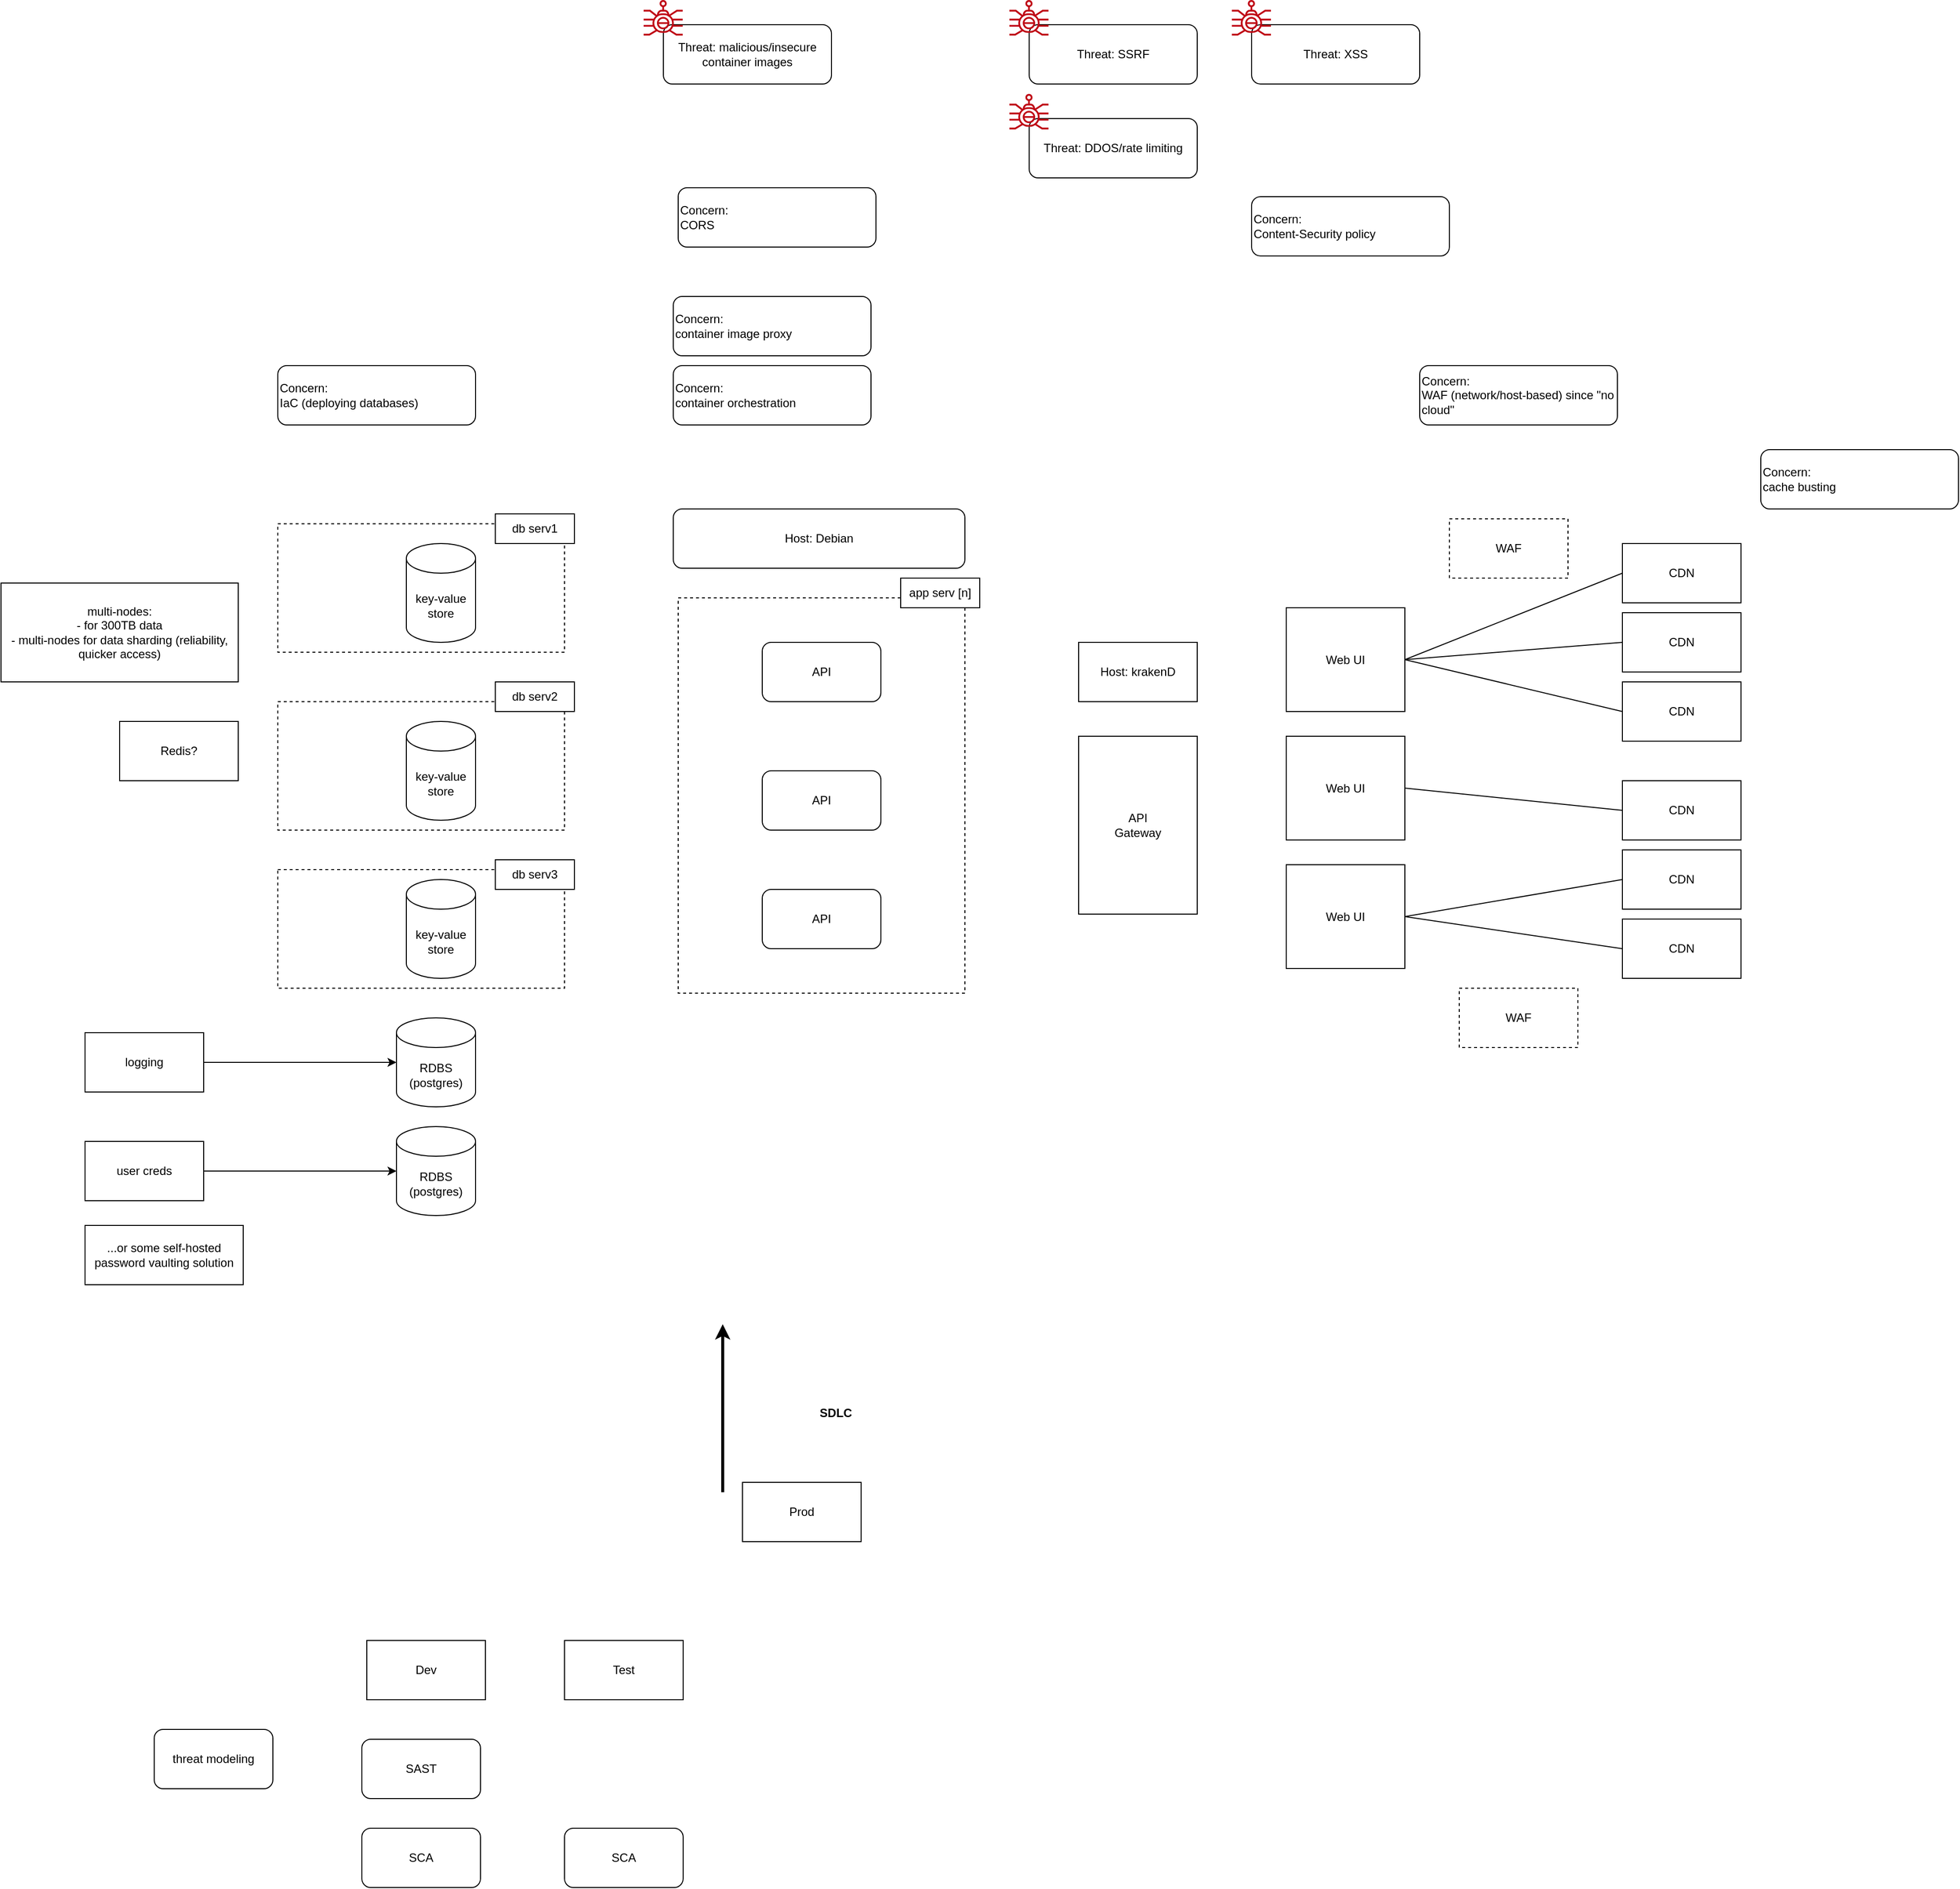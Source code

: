 <mxfile>
    <diagram id="99oPlt2z29j_kFsxYzRW" name="Page-1">
        <mxGraphModel dx="2561" dy="1539" grid="1" gridSize="10" guides="1" tooltips="1" connect="1" arrows="1" fold="1" page="0" pageScale="1" pageWidth="850" pageHeight="1100" math="0" shadow="0">
            <root>
                <mxCell id="0"/>
                <mxCell id="1" parent="0"/>
                <mxCell id="2" value="API" style="rounded=1;whiteSpace=wrap;html=1;" parent="1" vertex="1">
                    <mxGeometry x="120" y="480" width="120" height="60" as="geometry"/>
                </mxCell>
                <mxCell id="3" value="API" style="rounded=1;whiteSpace=wrap;html=1;" parent="1" vertex="1">
                    <mxGeometry x="120" y="610" width="120" height="60" as="geometry"/>
                </mxCell>
                <mxCell id="4" value="API" style="rounded=1;whiteSpace=wrap;html=1;" parent="1" vertex="1">
                    <mxGeometry x="120" y="730" width="120" height="60" as="geometry"/>
                </mxCell>
                <mxCell id="5" value="" style="rounded=0;whiteSpace=wrap;html=1;dashed=1;fillColor=none;" parent="1" vertex="1">
                    <mxGeometry x="35" y="435" width="290" height="400" as="geometry"/>
                </mxCell>
                <mxCell id="6" value="app serv [n]" style="rounded=0;whiteSpace=wrap;html=1;" parent="1" vertex="1">
                    <mxGeometry x="260" y="415" width="80" height="30" as="geometry"/>
                </mxCell>
                <mxCell id="7" value="Host: Debian" style="rounded=1;whiteSpace=wrap;html=1;" parent="1" vertex="1">
                    <mxGeometry x="30" y="345" width="295" height="60" as="geometry"/>
                </mxCell>
                <mxCell id="8" value="&lt;div&gt;API &lt;br&gt;&lt;/div&gt;&lt;div&gt;Gateway&lt;br&gt;&lt;/div&gt;" style="rounded=0;whiteSpace=wrap;html=1;" parent="1" vertex="1">
                    <mxGeometry x="440" y="575" width="120" height="180" as="geometry"/>
                </mxCell>
                <mxCell id="9" value="" style="rounded=0;whiteSpace=wrap;html=1;dashed=1;fillColor=none;" parent="1" vertex="1">
                    <mxGeometry x="-370" y="540" width="290" height="130" as="geometry"/>
                </mxCell>
                <mxCell id="10" value="&lt;div&gt;key-value&lt;/div&gt;&lt;div&gt;store&lt;br&gt;&lt;/div&gt;" style="shape=cylinder3;whiteSpace=wrap;html=1;boundedLbl=1;backgroundOutline=1;size=15;" parent="1" vertex="1">
                    <mxGeometry x="-240" y="560" width="70" height="100" as="geometry"/>
                </mxCell>
                <mxCell id="11" value="Redis?" style="rounded=0;whiteSpace=wrap;html=1;" parent="1" vertex="1">
                    <mxGeometry x="-530" y="560" width="120" height="60" as="geometry"/>
                </mxCell>
                <mxCell id="12" value="&lt;div&gt;key-value&lt;/div&gt;&lt;div&gt;store&lt;br&gt;&lt;/div&gt;" style="shape=cylinder3;whiteSpace=wrap;html=1;boundedLbl=1;backgroundOutline=1;size=15;" parent="1" vertex="1">
                    <mxGeometry x="-240" y="720" width="70" height="100" as="geometry"/>
                </mxCell>
                <mxCell id="13" value="&lt;div&gt;key-value&lt;/div&gt;&lt;div&gt;store&lt;br&gt;&lt;/div&gt;" style="shape=cylinder3;whiteSpace=wrap;html=1;boundedLbl=1;backgroundOutline=1;size=15;" parent="1" vertex="1">
                    <mxGeometry x="-240" y="380" width="70" height="100" as="geometry"/>
                </mxCell>
                <mxCell id="14" value="&lt;div&gt;multi-nodes:&lt;/div&gt;&lt;div&gt;- for 300TB data&lt;/div&gt;&lt;div&gt;- multi-nodes for data sharding (reliability, quicker access)&lt;br&gt;&lt;/div&gt;" style="rounded=0;whiteSpace=wrap;html=1;" parent="1" vertex="1">
                    <mxGeometry x="-650" y="420" width="240" height="100" as="geometry"/>
                </mxCell>
                <mxCell id="15" value="" style="rounded=0;whiteSpace=wrap;html=1;dashed=1;fillColor=none;" parent="1" vertex="1">
                    <mxGeometry x="-370" y="360" width="290" height="130" as="geometry"/>
                </mxCell>
                <mxCell id="16" value="" style="rounded=0;whiteSpace=wrap;html=1;dashed=1;fillColor=none;" parent="1" vertex="1">
                    <mxGeometry x="-370" y="710" width="290" height="120" as="geometry"/>
                </mxCell>
                <mxCell id="17" value="db serv1" style="rounded=0;whiteSpace=wrap;html=1;" parent="1" vertex="1">
                    <mxGeometry x="-150" y="350" width="80" height="30" as="geometry"/>
                </mxCell>
                <mxCell id="18" value="db serv2" style="rounded=0;whiteSpace=wrap;html=1;" parent="1" vertex="1">
                    <mxGeometry x="-150" y="520" width="80" height="30" as="geometry"/>
                </mxCell>
                <mxCell id="19" value="db serv3" style="rounded=0;whiteSpace=wrap;html=1;" parent="1" vertex="1">
                    <mxGeometry x="-150" y="700" width="80" height="30" as="geometry"/>
                </mxCell>
                <mxCell id="20" value="Host: krakenD" style="rounded=0;whiteSpace=wrap;html=1;" parent="1" vertex="1">
                    <mxGeometry x="440" y="480" width="120" height="60" as="geometry"/>
                </mxCell>
                <mxCell id="21" value="RDBS&lt;br&gt;(postgres)" style="shape=cylinder3;whiteSpace=wrap;html=1;boundedLbl=1;backgroundOutline=1;size=15;" parent="1" vertex="1">
                    <mxGeometry x="-250" y="970" width="80" height="90" as="geometry"/>
                </mxCell>
                <mxCell id="22" value="user creds" style="rounded=0;whiteSpace=wrap;html=1;" parent="1" vertex="1">
                    <mxGeometry x="-565" y="985" width="120" height="60" as="geometry"/>
                </mxCell>
                <mxCell id="23" value="" style="endArrow=classic;html=1;exitX=1;exitY=0.5;exitDx=0;exitDy=0;entryX=0;entryY=0.5;entryDx=0;entryDy=0;entryPerimeter=0;" parent="1" source="22" target="21" edge="1">
                    <mxGeometry width="50" height="50" relative="1" as="geometry">
                        <mxPoint x="-365" y="1040" as="sourcePoint"/>
                        <mxPoint x="-315" y="990" as="targetPoint"/>
                    </mxGeometry>
                </mxCell>
                <mxCell id="24" value="...or some self-hosted&lt;br&gt;password vaulting solution" style="rounded=0;whiteSpace=wrap;html=1;" parent="1" vertex="1">
                    <mxGeometry x="-565" y="1070" width="160" height="60" as="geometry"/>
                </mxCell>
                <mxCell id="26" value="Concern:&lt;br&gt;container orchestration" style="rounded=1;whiteSpace=wrap;html=1;align=left;" parent="1" vertex="1">
                    <mxGeometry x="30" y="200" width="200" height="60" as="geometry"/>
                </mxCell>
                <mxCell id="27" value="Concern:&lt;br&gt;IaC (deploying databases)" style="rounded=1;whiteSpace=wrap;html=1;align=left;" parent="1" vertex="1">
                    <mxGeometry x="-370" y="200" width="200" height="60" as="geometry"/>
                </mxCell>
                <mxCell id="28" value="Concern:&lt;br&gt;container image proxy" style="rounded=1;whiteSpace=wrap;html=1;align=left;" parent="1" vertex="1">
                    <mxGeometry x="30" y="130" width="200" height="60" as="geometry"/>
                </mxCell>
                <mxCell id="29" value="" style="endArrow=classic;html=1;strokeWidth=3;" parent="1" edge="1">
                    <mxGeometry width="50" height="50" relative="1" as="geometry">
                        <mxPoint x="80" y="1340" as="sourcePoint"/>
                        <mxPoint x="80" y="1170" as="targetPoint"/>
                        <Array as="points">
                            <mxPoint x="80" y="1260"/>
                        </Array>
                    </mxGeometry>
                </mxCell>
                <mxCell id="30" value="&lt;b&gt;SDLC&lt;/b&gt;" style="text;html=1;strokeColor=none;fillColor=none;align=center;verticalAlign=middle;whiteSpace=wrap;rounded=0;strokeWidth=3;" parent="1" vertex="1">
                    <mxGeometry x="127.5" y="1240" width="132.5" height="40" as="geometry"/>
                </mxCell>
                <mxCell id="31" value="Dev" style="rounded=0;whiteSpace=wrap;html=1;strokeWidth=1;" parent="1" vertex="1">
                    <mxGeometry x="-280" y="1490" width="120" height="60" as="geometry"/>
                </mxCell>
                <mxCell id="32" value="Test" style="rounded=0;whiteSpace=wrap;html=1;strokeWidth=1;" parent="1" vertex="1">
                    <mxGeometry x="-80" y="1490" width="120" height="60" as="geometry"/>
                </mxCell>
                <mxCell id="33" value="Prod" style="rounded=0;whiteSpace=wrap;html=1;strokeWidth=1;" parent="1" vertex="1">
                    <mxGeometry x="100" y="1330" width="120" height="60" as="geometry"/>
                </mxCell>
                <mxCell id="34" value="threat modeling" style="rounded=1;whiteSpace=wrap;html=1;strokeWidth=1;" parent="1" vertex="1">
                    <mxGeometry x="-495" y="1580" width="120" height="60" as="geometry"/>
                </mxCell>
                <mxCell id="35" value="SAST" style="rounded=1;whiteSpace=wrap;html=1;strokeWidth=1;" parent="1" vertex="1">
                    <mxGeometry x="-285" y="1590" width="120" height="60" as="geometry"/>
                </mxCell>
                <mxCell id="36" value="SCA" style="rounded=1;whiteSpace=wrap;html=1;strokeWidth=1;" parent="1" vertex="1">
                    <mxGeometry x="-285" y="1680" width="120" height="60" as="geometry"/>
                </mxCell>
                <mxCell id="37" value="Threat: DDOS/rate limiting" style="rounded=1;whiteSpace=wrap;html=1;strokeWidth=1;" parent="1" vertex="1">
                    <mxGeometry x="390" y="-50" width="170" height="60" as="geometry"/>
                </mxCell>
                <mxCell id="38" value="" style="sketch=0;outlineConnect=0;fontColor=#232F3E;gradientColor=none;fillColor=#BF0816;strokeColor=none;dashed=0;verticalLabelPosition=bottom;verticalAlign=top;align=center;html=1;fontSize=12;fontStyle=0;aspect=fixed;pointerEvents=1;shape=mxgraph.aws4.waf_bad_bot;strokeWidth=1;" parent="1" vertex="1">
                    <mxGeometry x="370" y="-75" width="39.55" height="36" as="geometry"/>
                </mxCell>
                <mxCell id="39" value="&lt;div&gt;Web UI&lt;/div&gt;" style="rounded=0;whiteSpace=wrap;html=1;" parent="1" vertex="1">
                    <mxGeometry x="650" y="575" width="120" height="105" as="geometry"/>
                </mxCell>
                <mxCell id="40" value="Threat: SSRF" style="rounded=1;whiteSpace=wrap;html=1;strokeWidth=1;" parent="1" vertex="1">
                    <mxGeometry x="390" y="-145" width="170" height="60" as="geometry"/>
                </mxCell>
                <mxCell id="41" value="" style="sketch=0;outlineConnect=0;fontColor=#232F3E;gradientColor=none;fillColor=#BF0816;strokeColor=none;dashed=0;verticalLabelPosition=bottom;verticalAlign=top;align=center;html=1;fontSize=12;fontStyle=0;aspect=fixed;pointerEvents=1;shape=mxgraph.aws4.waf_bad_bot;strokeWidth=1;" parent="1" vertex="1">
                    <mxGeometry x="370" y="-170" width="39.55" height="36" as="geometry"/>
                </mxCell>
                <mxCell id="42" value="&lt;div&gt;Web UI&lt;/div&gt;" style="rounded=0;whiteSpace=wrap;html=1;" parent="1" vertex="1">
                    <mxGeometry x="650" y="445" width="120" height="105" as="geometry"/>
                </mxCell>
                <mxCell id="43" value="&lt;div&gt;Web UI&lt;/div&gt;" style="rounded=0;whiteSpace=wrap;html=1;" parent="1" vertex="1">
                    <mxGeometry x="650" y="705" width="120" height="105" as="geometry"/>
                </mxCell>
                <mxCell id="45" value="&lt;div&gt;CDN&lt;/div&gt;" style="rounded=0;whiteSpace=wrap;html=1;" parent="1" vertex="1">
                    <mxGeometry x="990" y="380" width="120" height="60" as="geometry"/>
                </mxCell>
                <mxCell id="46" value="&lt;div&gt;CDN&lt;/div&gt;" style="rounded=0;whiteSpace=wrap;html=1;" parent="1" vertex="1">
                    <mxGeometry x="990" y="450" width="120" height="60" as="geometry"/>
                </mxCell>
                <mxCell id="47" value="&lt;div&gt;CDN&lt;/div&gt;" style="rounded=0;whiteSpace=wrap;html=1;" parent="1" vertex="1">
                    <mxGeometry x="990" y="520" width="120" height="60" as="geometry"/>
                </mxCell>
                <mxCell id="48" value="&lt;div&gt;CDN&lt;/div&gt;" style="rounded=0;whiteSpace=wrap;html=1;" parent="1" vertex="1">
                    <mxGeometry x="990" y="620" width="120" height="60" as="geometry"/>
                </mxCell>
                <mxCell id="49" value="&lt;div&gt;CDN&lt;/div&gt;" style="rounded=0;whiteSpace=wrap;html=1;" parent="1" vertex="1">
                    <mxGeometry x="990" y="690" width="120" height="60" as="geometry"/>
                </mxCell>
                <mxCell id="50" value="&lt;div&gt;CDN&lt;/div&gt;" style="rounded=0;whiteSpace=wrap;html=1;" parent="1" vertex="1">
                    <mxGeometry x="990" y="760" width="120" height="60" as="geometry"/>
                </mxCell>
                <mxCell id="51" value="" style="endArrow=none;html=1;strokeWidth=1;entryX=0;entryY=0.5;entryDx=0;entryDy=0;exitX=1;exitY=0.5;exitDx=0;exitDy=0;" parent="1" source="42" target="45" edge="1">
                    <mxGeometry width="50" height="50" relative="1" as="geometry">
                        <mxPoint x="860" y="455" as="sourcePoint"/>
                        <mxPoint x="910" y="405" as="targetPoint"/>
                    </mxGeometry>
                </mxCell>
                <mxCell id="52" value="" style="endArrow=none;html=1;strokeWidth=1;entryX=0;entryY=0.5;entryDx=0;entryDy=0;exitX=1;exitY=0.5;exitDx=0;exitDy=0;" parent="1" source="42" target="46" edge="1">
                    <mxGeometry width="50" height="50" relative="1" as="geometry">
                        <mxPoint x="620" y="400" as="sourcePoint"/>
                        <mxPoint x="670" y="350" as="targetPoint"/>
                    </mxGeometry>
                </mxCell>
                <mxCell id="53" value="" style="endArrow=none;html=1;strokeWidth=1;entryX=0;entryY=0.5;entryDx=0;entryDy=0;exitX=1;exitY=0.5;exitDx=0;exitDy=0;" parent="1" source="42" target="47" edge="1">
                    <mxGeometry width="50" height="50" relative="1" as="geometry">
                        <mxPoint x="620" y="400" as="sourcePoint"/>
                        <mxPoint x="670" y="350" as="targetPoint"/>
                    </mxGeometry>
                </mxCell>
                <mxCell id="54" value="" style="endArrow=none;html=1;strokeWidth=1;entryX=0;entryY=0.5;entryDx=0;entryDy=0;exitX=1;exitY=0.5;exitDx=0;exitDy=0;" parent="1" source="43" target="50" edge="1">
                    <mxGeometry width="50" height="50" relative="1" as="geometry">
                        <mxPoint x="620" y="400" as="sourcePoint"/>
                        <mxPoint x="670" y="350" as="targetPoint"/>
                    </mxGeometry>
                </mxCell>
                <mxCell id="55" value="" style="endArrow=none;html=1;strokeWidth=1;entryX=0;entryY=0.5;entryDx=0;entryDy=0;exitX=1;exitY=0.5;exitDx=0;exitDy=0;" parent="1" source="43" target="49" edge="1">
                    <mxGeometry width="50" height="50" relative="1" as="geometry">
                        <mxPoint x="620" y="400" as="sourcePoint"/>
                        <mxPoint x="670" y="350" as="targetPoint"/>
                    </mxGeometry>
                </mxCell>
                <mxCell id="56" value="" style="endArrow=none;html=1;strokeWidth=1;entryX=0;entryY=0.5;entryDx=0;entryDy=0;exitX=1;exitY=0.5;exitDx=0;exitDy=0;" parent="1" source="39" target="48" edge="1">
                    <mxGeometry width="50" height="50" relative="1" as="geometry">
                        <mxPoint x="620" y="400" as="sourcePoint"/>
                        <mxPoint x="670" y="350" as="targetPoint"/>
                    </mxGeometry>
                </mxCell>
                <mxCell id="57" value="Concern:&lt;br&gt;cache busting" style="rounded=1;whiteSpace=wrap;html=1;align=left;" parent="1" vertex="1">
                    <mxGeometry x="1130" y="285" width="200" height="60" as="geometry"/>
                </mxCell>
                <mxCell id="58" value="Threat: XSS" style="rounded=1;whiteSpace=wrap;html=1;strokeWidth=1;" parent="1" vertex="1">
                    <mxGeometry x="615" y="-145" width="170" height="60" as="geometry"/>
                </mxCell>
                <mxCell id="59" value="" style="sketch=0;outlineConnect=0;fontColor=#232F3E;gradientColor=none;fillColor=#BF0816;strokeColor=none;dashed=0;verticalLabelPosition=bottom;verticalAlign=top;align=center;html=1;fontSize=12;fontStyle=0;aspect=fixed;pointerEvents=1;shape=mxgraph.aws4.waf_bad_bot;strokeWidth=1;" parent="1" vertex="1">
                    <mxGeometry x="595" y="-170" width="39.55" height="36" as="geometry"/>
                </mxCell>
                <mxCell id="60" value="Threat: malicious/insecure container images" style="rounded=1;whiteSpace=wrap;html=1;strokeWidth=1;" parent="1" vertex="1">
                    <mxGeometry x="20" y="-145" width="170" height="60" as="geometry"/>
                </mxCell>
                <mxCell id="61" value="" style="sketch=0;outlineConnect=0;fontColor=#232F3E;gradientColor=none;fillColor=#BF0816;strokeColor=none;dashed=0;verticalLabelPosition=bottom;verticalAlign=top;align=center;html=1;fontSize=12;fontStyle=0;aspect=fixed;pointerEvents=1;shape=mxgraph.aws4.waf_bad_bot;strokeWidth=1;" parent="1" vertex="1">
                    <mxGeometry y="-170" width="39.55" height="36" as="geometry"/>
                </mxCell>
                <mxCell id="62" value="RDBS&lt;br&gt;(postgres)" style="shape=cylinder3;whiteSpace=wrap;html=1;boundedLbl=1;backgroundOutline=1;size=15;" parent="1" vertex="1">
                    <mxGeometry x="-250" y="860" width="80" height="90" as="geometry"/>
                </mxCell>
                <mxCell id="63" value="logging" style="rounded=0;whiteSpace=wrap;html=1;" parent="1" vertex="1">
                    <mxGeometry x="-565" y="875" width="120" height="60" as="geometry"/>
                </mxCell>
                <mxCell id="64" value="" style="endArrow=classic;html=1;exitX=1;exitY=0.5;exitDx=0;exitDy=0;entryX=0;entryY=0.5;entryDx=0;entryDy=0;entryPerimeter=0;" parent="1" source="63" target="62" edge="1">
                    <mxGeometry width="50" height="50" relative="1" as="geometry">
                        <mxPoint x="-365" y="930" as="sourcePoint"/>
                        <mxPoint x="-315" y="880" as="targetPoint"/>
                    </mxGeometry>
                </mxCell>
                <mxCell id="65" value="SCA" style="rounded=1;whiteSpace=wrap;html=1;strokeWidth=1;" parent="1" vertex="1">
                    <mxGeometry x="-80" y="1680" width="120" height="60" as="geometry"/>
                </mxCell>
                <mxCell id="66" value="Concern:&lt;br&gt;Content-Security policy" style="rounded=1;whiteSpace=wrap;html=1;align=left;" parent="1" vertex="1">
                    <mxGeometry x="615" y="29" width="200" height="60" as="geometry"/>
                </mxCell>
                <mxCell id="67" value="Concern:&lt;br&gt;CORS" style="rounded=1;whiteSpace=wrap;html=1;align=left;" parent="1" vertex="1">
                    <mxGeometry x="35" y="20" width="200" height="60" as="geometry"/>
                </mxCell>
                <mxCell id="68" value="Concern:&lt;br&gt;WAF (network/host-based) since &quot;no cloud&quot;" style="rounded=1;whiteSpace=wrap;html=1;align=left;" parent="1" vertex="1">
                    <mxGeometry x="785" y="200" width="200" height="60" as="geometry"/>
                </mxCell>
                <mxCell id="69" value="WAF" style="rounded=0;whiteSpace=wrap;html=1;strokeWidth=1;dashed=1;" parent="1" vertex="1">
                    <mxGeometry x="815" y="355" width="120" height="60" as="geometry"/>
                </mxCell>
                <mxCell id="70" value="WAF" style="rounded=0;whiteSpace=wrap;html=1;strokeWidth=1;dashed=1;" parent="1" vertex="1">
                    <mxGeometry x="825" y="830" width="120" height="60" as="geometry"/>
                </mxCell>
            </root>
        </mxGraphModel>
    </diagram>
</mxfile>
